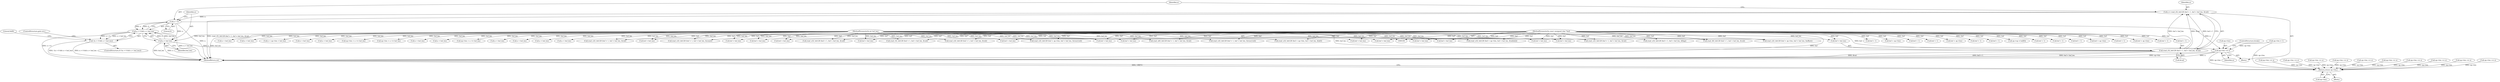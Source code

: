 digraph "0_radare2_bd276ef2fd8ac3401e65be7c126a43175ccfbcd7@integer" {
"1000290" [label="(Call,n = read_i32_leb128 (buf + 1, buf + buf_len, &val))"];
"1000292" [label="(Call,read_i32_leb128 (buf + 1, buf + buf_len, &val))"];
"1000102" [label="(MethodParameterIn,const unsigned char *buf)"];
"1000103" [label="(MethodParameterIn,int buf_len)"];
"1000304" [label="(Call,n > 0)"];
"1000303" [label="(Call,n > 0 && n < buf_len)"];
"1000302" [label="(Call,!(n > 0 && n < buf_len))"];
"1000307" [label="(Call,n < buf_len)"];
"1000382" [label="(Call,op->len += n)"];
"1001077" [label="(Return,return op->len;)"];
"1000451" [label="(Call,read_u32_leb128 (buf + 1, buf + buf_len, &count))"];
"1000951" [label="(Call,n < buf_len)"];
"1000937" [label="(Call,buf + 1)"];
"1000105" [label="(Call,op->len = 1)"];
"1000102" [label="(MethodParameterIn,const unsigned char *buf)"];
"1000684" [label="(Call,buf + op->len)"];
"1000428" [label="(Call,op->len += n)"];
"1001005" [label="(Call,buf + 1)"];
"1001078" [label="(Call,op->len)"];
"1000310" [label="(ControlStructure,goto err;)"];
"1000307" [label="(Call,n < buf_len)"];
"1000974" [label="(Call,buf + buf_len)"];
"1000811" [label="(Call,read_u32_leb128 (buf + 1, buf + buf_len, &flag))"];
"1000103" [label="(MethodParameterIn,int buf_len)"];
"1000893" [label="(Call,buf + buf_len)"];
"1001045" [label="(Call,buf + 1)"];
"1000387" [label="(ControlStructure,break;)"];
"1000382" [label="(Call,op->len += n)"];
"1000291" [label="(Identifier,n)"];
"1000989" [label="(Call,op->len += n)"];
"1001008" [label="(Call,buf + buf_len)"];
"1000306" [label="(Literal,0)"];
"1000838" [label="(Call,buf + op->len)"];
"1000539" [label="(Call,buf + buf_len)"];
"1000517" [label="(Call,op->len + n <= buf_len)"];
"1000661" [label="(Call,buf + buf_len)"];
"1001044" [label="(Call,read_u64_leb128 (buf + 1, buf + buf_len, &val))"];
"1000889" [label="(Call,read_u32_leb128 (buf + 1, buf + buf_len, &reserved))"];
"1000936" [label="(Call,read_i32_leb128 (buf + 1, buf + buf_len, &val))"];
"1000302" [label="(Call,!(n > 0 && n < buf_len))"];
"1000689" [label="(Call,buf + buf_len)"];
"1001019" [label="(Call,n < buf_len)"];
"1000309" [label="(Identifier,buf_len)"];
"1000304" [label="(Call,n > 0)"];
"1000672" [label="(Call,n < buf_len)"];
"1000756" [label="(Call,n < buf_len)"];
"1000383" [label="(Call,op->len)"];
"1000826" [label="(Call,n < buf_len)"];
"1000658" [label="(Call,buf + 1)"];
"1000722" [label="(Call,op->len += n)"];
"1000284" [label="(Block,)"];
"1000657" [label="(Call,read_u32_leb128 (buf + 1, buf + buf_len, &val))"];
"1001048" [label="(Call,buf + buf_len)"];
"1000971" [label="(Call,buf + 1)"];
"1000110" [label="(Call,op->op = buf[0])"];
"1000303" [label="(Call,n > 0 && n < buf_len)"];
"1000403" [label="(Call,buf + buf_len)"];
"1000683" [label="(Call,read_u32_leb128 (buf + op->len, buf + buf_len, &reserved))"];
"1000815" [label="(Call,buf + buf_len)"];
"1000745" [label="(Call,buf + buf_len)"];
"1000904" [label="(Call,n < buf_len)"];
"1001059" [label="(Call,n < buf_len)"];
"1000313" [label="(Literal,0x80)"];
"1000400" [label="(Call,buf + 1)"];
"1001069" [label="(Call,op->len += n)"];
"1000843" [label="(Call,buf + buf_len)"];
"1001077" [label="(Return,return op->len;)"];
"1000550" [label="(Call,n + op->len < buf_len)"];
"1000921" [label="(Call,op->len += n)"];
"1000104" [label="(Block,)"];
"1000305" [label="(Identifier,n)"];
"1000890" [label="(Call,buf + 1)"];
"1000812" [label="(Call,buf + 1)"];
"1000414" [label="(Call,n < buf_len)"];
"1000533" [label="(Call,read_u32_leb128 (buf + op->len, buf + buf_len, &def))"];
"1000770" [label="(Call,op->len += n)"];
"1000940" [label="(Call,buf + buf_len)"];
"1000502" [label="(Call,read_u32_leb128 (buf + op->len, buf + buf_len, &table[i]))"];
"1000290" [label="(Call,n = read_i32_leb128 (buf + 1, buf + buf_len, &val))"];
"1000308" [label="(Identifier,n)"];
"1000508" [label="(Call,buf + buf_len)"];
"1000293" [label="(Call,buf + 1)"];
"1001004" [label="(Call,read_u32_leb128 (buf + 1, buf + buf_len, &val))"];
"1000955" [label="(Call,op->len += n)"];
"1001029" [label="(Call,op->len += n)"];
"1000873" [label="(Call,op->len += n)"];
"1000292" [label="(Call,read_i32_leb128 (buf + 1, buf + buf_len, &val))"];
"1000399" [label="(Call,read_u32_leb128 (buf + 1, buf + buf_len, &val))"];
"1001097" [label="(MethodReturn,int)"];
"1000466" [label="(Call,n < buf_len)"];
"1000700" [label="(Call,op->len + n <= buf_len)"];
"1000296" [label="(Call,buf + buf_len)"];
"1000503" [label="(Call,buf + op->len)"];
"1000741" [label="(Call,read_u32_leb128 (buf + 1, buf + buf_len, &val))"];
"1000837" [label="(Call,read_u32_leb128 (buf + op->len, buf + buf_len, &offset))"];
"1000386" [label="(Identifier,n)"];
"1000455" [label="(Call,buf + buf_len)"];
"1000299" [label="(Call,&val)"];
"1000970" [label="(Call,read_i64_leb128 (buf + 1, buf + buf_len, &val))"];
"1000452" [label="(Call,buf + 1)"];
"1000854" [label="(Call,op->len + n <= buf_len)"];
"1000985" [label="(Call,n < buf_len)"];
"1000559" [label="(Call,op->len += n)"];
"1000301" [label="(ControlStructure,if (!(n > 0 && n < buf_len)))"];
"1000534" [label="(Call,buf + op->len)"];
"1000742" [label="(Call,buf + 1)"];
"1000290" -> "1000284"  [label="AST: "];
"1000290" -> "1000292"  [label="CFG: "];
"1000291" -> "1000290"  [label="AST: "];
"1000292" -> "1000290"  [label="AST: "];
"1000305" -> "1000290"  [label="CFG: "];
"1000290" -> "1001097"  [label="DDG: read_i32_leb128 (buf + 1, buf + buf_len, &val)"];
"1000292" -> "1000290"  [label="DDG: buf + 1"];
"1000292" -> "1000290"  [label="DDG: buf + buf_len"];
"1000292" -> "1000290"  [label="DDG: &val"];
"1000290" -> "1000304"  [label="DDG: n"];
"1000292" -> "1000299"  [label="CFG: "];
"1000293" -> "1000292"  [label="AST: "];
"1000296" -> "1000292"  [label="AST: "];
"1000299" -> "1000292"  [label="AST: "];
"1000292" -> "1001097"  [label="DDG: buf + 1"];
"1000292" -> "1001097"  [label="DDG: buf + buf_len"];
"1000292" -> "1001097"  [label="DDG: &val"];
"1000102" -> "1000292"  [label="DDG: buf"];
"1000103" -> "1000292"  [label="DDG: buf_len"];
"1000102" -> "1000100"  [label="AST: "];
"1000102" -> "1001097"  [label="DDG: buf"];
"1000102" -> "1000110"  [label="DDG: buf"];
"1000102" -> "1000293"  [label="DDG: buf"];
"1000102" -> "1000296"  [label="DDG: buf"];
"1000102" -> "1000399"  [label="DDG: buf"];
"1000102" -> "1000400"  [label="DDG: buf"];
"1000102" -> "1000403"  [label="DDG: buf"];
"1000102" -> "1000451"  [label="DDG: buf"];
"1000102" -> "1000452"  [label="DDG: buf"];
"1000102" -> "1000455"  [label="DDG: buf"];
"1000102" -> "1000502"  [label="DDG: buf"];
"1000102" -> "1000503"  [label="DDG: buf"];
"1000102" -> "1000508"  [label="DDG: buf"];
"1000102" -> "1000533"  [label="DDG: buf"];
"1000102" -> "1000534"  [label="DDG: buf"];
"1000102" -> "1000539"  [label="DDG: buf"];
"1000102" -> "1000657"  [label="DDG: buf"];
"1000102" -> "1000658"  [label="DDG: buf"];
"1000102" -> "1000661"  [label="DDG: buf"];
"1000102" -> "1000683"  [label="DDG: buf"];
"1000102" -> "1000684"  [label="DDG: buf"];
"1000102" -> "1000689"  [label="DDG: buf"];
"1000102" -> "1000741"  [label="DDG: buf"];
"1000102" -> "1000742"  [label="DDG: buf"];
"1000102" -> "1000745"  [label="DDG: buf"];
"1000102" -> "1000811"  [label="DDG: buf"];
"1000102" -> "1000812"  [label="DDG: buf"];
"1000102" -> "1000815"  [label="DDG: buf"];
"1000102" -> "1000837"  [label="DDG: buf"];
"1000102" -> "1000838"  [label="DDG: buf"];
"1000102" -> "1000843"  [label="DDG: buf"];
"1000102" -> "1000889"  [label="DDG: buf"];
"1000102" -> "1000890"  [label="DDG: buf"];
"1000102" -> "1000893"  [label="DDG: buf"];
"1000102" -> "1000936"  [label="DDG: buf"];
"1000102" -> "1000937"  [label="DDG: buf"];
"1000102" -> "1000940"  [label="DDG: buf"];
"1000102" -> "1000970"  [label="DDG: buf"];
"1000102" -> "1000971"  [label="DDG: buf"];
"1000102" -> "1000974"  [label="DDG: buf"];
"1000102" -> "1001004"  [label="DDG: buf"];
"1000102" -> "1001005"  [label="DDG: buf"];
"1000102" -> "1001008"  [label="DDG: buf"];
"1000102" -> "1001044"  [label="DDG: buf"];
"1000102" -> "1001045"  [label="DDG: buf"];
"1000102" -> "1001048"  [label="DDG: buf"];
"1000103" -> "1000100"  [label="AST: "];
"1000103" -> "1001097"  [label="DDG: buf_len"];
"1000103" -> "1000296"  [label="DDG: buf_len"];
"1000103" -> "1000307"  [label="DDG: buf_len"];
"1000103" -> "1000399"  [label="DDG: buf_len"];
"1000103" -> "1000403"  [label="DDG: buf_len"];
"1000103" -> "1000414"  [label="DDG: buf_len"];
"1000103" -> "1000451"  [label="DDG: buf_len"];
"1000103" -> "1000455"  [label="DDG: buf_len"];
"1000103" -> "1000466"  [label="DDG: buf_len"];
"1000103" -> "1000502"  [label="DDG: buf_len"];
"1000103" -> "1000508"  [label="DDG: buf_len"];
"1000103" -> "1000517"  [label="DDG: buf_len"];
"1000103" -> "1000533"  [label="DDG: buf_len"];
"1000103" -> "1000539"  [label="DDG: buf_len"];
"1000103" -> "1000550"  [label="DDG: buf_len"];
"1000103" -> "1000657"  [label="DDG: buf_len"];
"1000103" -> "1000661"  [label="DDG: buf_len"];
"1000103" -> "1000672"  [label="DDG: buf_len"];
"1000103" -> "1000683"  [label="DDG: buf_len"];
"1000103" -> "1000689"  [label="DDG: buf_len"];
"1000103" -> "1000700"  [label="DDG: buf_len"];
"1000103" -> "1000741"  [label="DDG: buf_len"];
"1000103" -> "1000745"  [label="DDG: buf_len"];
"1000103" -> "1000756"  [label="DDG: buf_len"];
"1000103" -> "1000811"  [label="DDG: buf_len"];
"1000103" -> "1000815"  [label="DDG: buf_len"];
"1000103" -> "1000826"  [label="DDG: buf_len"];
"1000103" -> "1000837"  [label="DDG: buf_len"];
"1000103" -> "1000843"  [label="DDG: buf_len"];
"1000103" -> "1000854"  [label="DDG: buf_len"];
"1000103" -> "1000889"  [label="DDG: buf_len"];
"1000103" -> "1000893"  [label="DDG: buf_len"];
"1000103" -> "1000904"  [label="DDG: buf_len"];
"1000103" -> "1000936"  [label="DDG: buf_len"];
"1000103" -> "1000940"  [label="DDG: buf_len"];
"1000103" -> "1000951"  [label="DDG: buf_len"];
"1000103" -> "1000970"  [label="DDG: buf_len"];
"1000103" -> "1000974"  [label="DDG: buf_len"];
"1000103" -> "1000985"  [label="DDG: buf_len"];
"1000103" -> "1001004"  [label="DDG: buf_len"];
"1000103" -> "1001008"  [label="DDG: buf_len"];
"1000103" -> "1001019"  [label="DDG: buf_len"];
"1000103" -> "1001044"  [label="DDG: buf_len"];
"1000103" -> "1001048"  [label="DDG: buf_len"];
"1000103" -> "1001059"  [label="DDG: buf_len"];
"1000304" -> "1000303"  [label="AST: "];
"1000304" -> "1000306"  [label="CFG: "];
"1000305" -> "1000304"  [label="AST: "];
"1000306" -> "1000304"  [label="AST: "];
"1000308" -> "1000304"  [label="CFG: "];
"1000303" -> "1000304"  [label="CFG: "];
"1000304" -> "1001097"  [label="DDG: n"];
"1000304" -> "1000303"  [label="DDG: n"];
"1000304" -> "1000303"  [label="DDG: 0"];
"1000304" -> "1000307"  [label="DDG: n"];
"1000304" -> "1000382"  [label="DDG: n"];
"1000303" -> "1000302"  [label="AST: "];
"1000303" -> "1000307"  [label="CFG: "];
"1000307" -> "1000303"  [label="AST: "];
"1000302" -> "1000303"  [label="CFG: "];
"1000303" -> "1001097"  [label="DDG: n > 0"];
"1000303" -> "1001097"  [label="DDG: n < buf_len"];
"1000303" -> "1000302"  [label="DDG: n > 0"];
"1000303" -> "1000302"  [label="DDG: n < buf_len"];
"1000307" -> "1000303"  [label="DDG: n"];
"1000307" -> "1000303"  [label="DDG: buf_len"];
"1000302" -> "1000301"  [label="AST: "];
"1000310" -> "1000302"  [label="CFG: "];
"1000313" -> "1000302"  [label="CFG: "];
"1000302" -> "1001097"  [label="DDG: n > 0 && n < buf_len"];
"1000302" -> "1001097"  [label="DDG: !(n > 0 && n < buf_len)"];
"1000307" -> "1000309"  [label="CFG: "];
"1000308" -> "1000307"  [label="AST: "];
"1000309" -> "1000307"  [label="AST: "];
"1000307" -> "1001097"  [label="DDG: buf_len"];
"1000307" -> "1001097"  [label="DDG: n"];
"1000307" -> "1000382"  [label="DDG: n"];
"1000382" -> "1000284"  [label="AST: "];
"1000382" -> "1000386"  [label="CFG: "];
"1000383" -> "1000382"  [label="AST: "];
"1000386" -> "1000382"  [label="AST: "];
"1000387" -> "1000382"  [label="CFG: "];
"1000382" -> "1001097"  [label="DDG: op->len"];
"1000382" -> "1001097"  [label="DDG: n"];
"1000105" -> "1000382"  [label="DDG: op->len"];
"1000382" -> "1001077"  [label="DDG: op->len"];
"1001077" -> "1000104"  [label="AST: "];
"1001077" -> "1001078"  [label="CFG: "];
"1001078" -> "1001077"  [label="AST: "];
"1001097" -> "1001077"  [label="CFG: "];
"1001077" -> "1001097"  [label="DDG: <RET>"];
"1000559" -> "1001077"  [label="DDG: op->len"];
"1000989" -> "1001077"  [label="DDG: op->len"];
"1001029" -> "1001077"  [label="DDG: op->len"];
"1001069" -> "1001077"  [label="DDG: op->len"];
"1000722" -> "1001077"  [label="DDG: op->len"];
"1000873" -> "1001077"  [label="DDG: op->len"];
"1000955" -> "1001077"  [label="DDG: op->len"];
"1000921" -> "1001077"  [label="DDG: op->len"];
"1000428" -> "1001077"  [label="DDG: op->len"];
"1000770" -> "1001077"  [label="DDG: op->len"];
"1000105" -> "1001077"  [label="DDG: op->len"];
}
